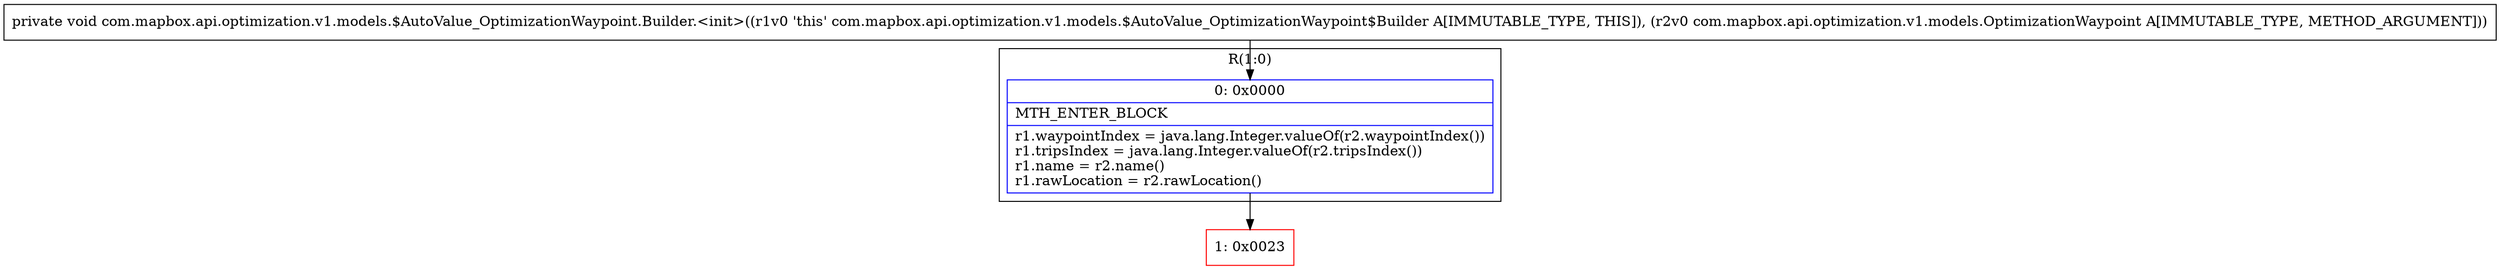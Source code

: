 digraph "CFG forcom.mapbox.api.optimization.v1.models.$AutoValue_OptimizationWaypoint.Builder.\<init\>(Lcom\/mapbox\/api\/optimization\/v1\/models\/OptimizationWaypoint;)V" {
subgraph cluster_Region_1922552074 {
label = "R(1:0)";
node [shape=record,color=blue];
Node_0 [shape=record,label="{0\:\ 0x0000|MTH_ENTER_BLOCK\l|r1.waypointIndex = java.lang.Integer.valueOf(r2.waypointIndex())\lr1.tripsIndex = java.lang.Integer.valueOf(r2.tripsIndex())\lr1.name = r2.name()\lr1.rawLocation = r2.rawLocation()\l}"];
}
Node_1 [shape=record,color=red,label="{1\:\ 0x0023}"];
MethodNode[shape=record,label="{private void com.mapbox.api.optimization.v1.models.$AutoValue_OptimizationWaypoint.Builder.\<init\>((r1v0 'this' com.mapbox.api.optimization.v1.models.$AutoValue_OptimizationWaypoint$Builder A[IMMUTABLE_TYPE, THIS]), (r2v0 com.mapbox.api.optimization.v1.models.OptimizationWaypoint A[IMMUTABLE_TYPE, METHOD_ARGUMENT])) }"];
MethodNode -> Node_0;
Node_0 -> Node_1;
}

